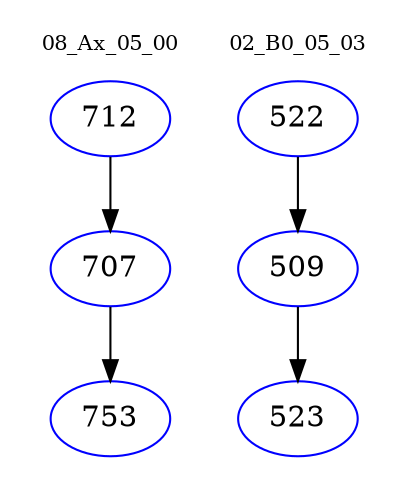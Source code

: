 digraph{
subgraph cluster_0 {
color = white
label = "08_Ax_05_00";
fontsize=10;
T0_712 [label="712", color="blue"]
T0_712 -> T0_707 [color="black"]
T0_707 [label="707", color="blue"]
T0_707 -> T0_753 [color="black"]
T0_753 [label="753", color="blue"]
}
subgraph cluster_1 {
color = white
label = "02_B0_05_03";
fontsize=10;
T1_522 [label="522", color="blue"]
T1_522 -> T1_509 [color="black"]
T1_509 [label="509", color="blue"]
T1_509 -> T1_523 [color="black"]
T1_523 [label="523", color="blue"]
}
}
